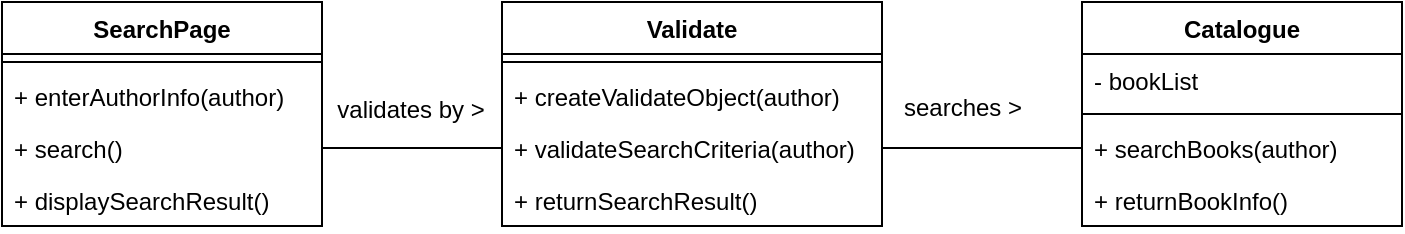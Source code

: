 <mxfile version="24.8.4">
  <diagram name="Page-1" id="JntfsrQcaffQqnvCE82w">
    <mxGraphModel dx="1050" dy="522" grid="1" gridSize="10" guides="1" tooltips="1" connect="1" arrows="1" fold="1" page="1" pageScale="1" pageWidth="850" pageHeight="1100" math="0" shadow="0">
      <root>
        <mxCell id="0" />
        <mxCell id="1" parent="0" />
        <mxCell id="VXYzMCs_QuaBbMpxWewN-1" value="SearchPage" style="swimlane;fontStyle=1;align=center;verticalAlign=top;childLayout=stackLayout;horizontal=1;startSize=26;horizontalStack=0;resizeParent=1;resizeParentMax=0;resizeLast=0;collapsible=1;marginBottom=0;whiteSpace=wrap;html=1;" vertex="1" parent="1">
          <mxGeometry x="60" y="160" width="160" height="112" as="geometry" />
        </mxCell>
        <mxCell id="VXYzMCs_QuaBbMpxWewN-3" value="" style="line;strokeWidth=1;fillColor=none;align=left;verticalAlign=middle;spacingTop=-1;spacingLeft=3;spacingRight=3;rotatable=0;labelPosition=right;points=[];portConstraint=eastwest;strokeColor=inherit;" vertex="1" parent="VXYzMCs_QuaBbMpxWewN-1">
          <mxGeometry y="26" width="160" height="8" as="geometry" />
        </mxCell>
        <mxCell id="VXYzMCs_QuaBbMpxWewN-13" value="+ enterAuthorInfo(author)" style="text;strokeColor=none;fillColor=none;align=left;verticalAlign=top;spacingLeft=4;spacingRight=4;overflow=hidden;rotatable=0;points=[[0,0.5],[1,0.5]];portConstraint=eastwest;whiteSpace=wrap;html=1;" vertex="1" parent="VXYzMCs_QuaBbMpxWewN-1">
          <mxGeometry y="34" width="160" height="26" as="geometry" />
        </mxCell>
        <mxCell id="VXYzMCs_QuaBbMpxWewN-14" value="+ search()" style="text;strokeColor=none;fillColor=none;align=left;verticalAlign=top;spacingLeft=4;spacingRight=4;overflow=hidden;rotatable=0;points=[[0,0.5],[1,0.5]];portConstraint=eastwest;whiteSpace=wrap;html=1;" vertex="1" parent="VXYzMCs_QuaBbMpxWewN-1">
          <mxGeometry y="60" width="160" height="26" as="geometry" />
        </mxCell>
        <mxCell id="VXYzMCs_QuaBbMpxWewN-4" value="+ displaySearchResult()" style="text;strokeColor=none;fillColor=none;align=left;verticalAlign=top;spacingLeft=4;spacingRight=4;overflow=hidden;rotatable=0;points=[[0,0.5],[1,0.5]];portConstraint=eastwest;whiteSpace=wrap;html=1;" vertex="1" parent="VXYzMCs_QuaBbMpxWewN-1">
          <mxGeometry y="86" width="160" height="26" as="geometry" />
        </mxCell>
        <mxCell id="VXYzMCs_QuaBbMpxWewN-5" value="Validate" style="swimlane;fontStyle=1;align=center;verticalAlign=top;childLayout=stackLayout;horizontal=1;startSize=26;horizontalStack=0;resizeParent=1;resizeParentMax=0;resizeLast=0;collapsible=1;marginBottom=0;whiteSpace=wrap;html=1;" vertex="1" parent="1">
          <mxGeometry x="310" y="160" width="190" height="112" as="geometry" />
        </mxCell>
        <mxCell id="VXYzMCs_QuaBbMpxWewN-7" value="" style="line;strokeWidth=1;fillColor=none;align=left;verticalAlign=middle;spacingTop=-1;spacingLeft=3;spacingRight=3;rotatable=0;labelPosition=right;points=[];portConstraint=eastwest;strokeColor=inherit;" vertex="1" parent="VXYzMCs_QuaBbMpxWewN-5">
          <mxGeometry y="26" width="190" height="8" as="geometry" />
        </mxCell>
        <mxCell id="VXYzMCs_QuaBbMpxWewN-16" value="+ createValidateObject(author)" style="text;strokeColor=none;fillColor=none;align=left;verticalAlign=top;spacingLeft=4;spacingRight=4;overflow=hidden;rotatable=0;points=[[0,0.5],[1,0.5]];portConstraint=eastwest;whiteSpace=wrap;html=1;" vertex="1" parent="VXYzMCs_QuaBbMpxWewN-5">
          <mxGeometry y="34" width="190" height="26" as="geometry" />
        </mxCell>
        <mxCell id="VXYzMCs_QuaBbMpxWewN-15" value="+ validateSearchCriteria(author)" style="text;strokeColor=none;fillColor=none;align=left;verticalAlign=top;spacingLeft=4;spacingRight=4;overflow=hidden;rotatable=0;points=[[0,0.5],[1,0.5]];portConstraint=eastwest;whiteSpace=wrap;html=1;" vertex="1" parent="VXYzMCs_QuaBbMpxWewN-5">
          <mxGeometry y="60" width="190" height="26" as="geometry" />
        </mxCell>
        <mxCell id="VXYzMCs_QuaBbMpxWewN-8" value="+ returnSearchResult()" style="text;strokeColor=none;fillColor=none;align=left;verticalAlign=top;spacingLeft=4;spacingRight=4;overflow=hidden;rotatable=0;points=[[0,0.5],[1,0.5]];portConstraint=eastwest;whiteSpace=wrap;html=1;" vertex="1" parent="VXYzMCs_QuaBbMpxWewN-5">
          <mxGeometry y="86" width="190" height="26" as="geometry" />
        </mxCell>
        <mxCell id="VXYzMCs_QuaBbMpxWewN-9" value="Catalogue" style="swimlane;fontStyle=1;align=center;verticalAlign=top;childLayout=stackLayout;horizontal=1;startSize=26;horizontalStack=0;resizeParent=1;resizeParentMax=0;resizeLast=0;collapsible=1;marginBottom=0;whiteSpace=wrap;html=1;" vertex="1" parent="1">
          <mxGeometry x="600" y="160" width="160" height="112" as="geometry" />
        </mxCell>
        <mxCell id="VXYzMCs_QuaBbMpxWewN-10" value="- bookList" style="text;strokeColor=none;fillColor=none;align=left;verticalAlign=top;spacingLeft=4;spacingRight=4;overflow=hidden;rotatable=0;points=[[0,0.5],[1,0.5]];portConstraint=eastwest;whiteSpace=wrap;html=1;" vertex="1" parent="VXYzMCs_QuaBbMpxWewN-9">
          <mxGeometry y="26" width="160" height="26" as="geometry" />
        </mxCell>
        <mxCell id="VXYzMCs_QuaBbMpxWewN-11" value="" style="line;strokeWidth=1;fillColor=none;align=left;verticalAlign=middle;spacingTop=-1;spacingLeft=3;spacingRight=3;rotatable=0;labelPosition=right;points=[];portConstraint=eastwest;strokeColor=inherit;" vertex="1" parent="VXYzMCs_QuaBbMpxWewN-9">
          <mxGeometry y="52" width="160" height="8" as="geometry" />
        </mxCell>
        <mxCell id="VXYzMCs_QuaBbMpxWewN-12" value="+ searchBooks(author)" style="text;strokeColor=none;fillColor=none;align=left;verticalAlign=top;spacingLeft=4;spacingRight=4;overflow=hidden;rotatable=0;points=[[0,0.5],[1,0.5]];portConstraint=eastwest;whiteSpace=wrap;html=1;" vertex="1" parent="VXYzMCs_QuaBbMpxWewN-9">
          <mxGeometry y="60" width="160" height="26" as="geometry" />
        </mxCell>
        <mxCell id="VXYzMCs_QuaBbMpxWewN-17" value="+ returnBookInfo()" style="text;strokeColor=none;fillColor=none;align=left;verticalAlign=top;spacingLeft=4;spacingRight=4;overflow=hidden;rotatable=0;points=[[0,0.5],[1,0.5]];portConstraint=eastwest;whiteSpace=wrap;html=1;" vertex="1" parent="VXYzMCs_QuaBbMpxWewN-9">
          <mxGeometry y="86" width="160" height="26" as="geometry" />
        </mxCell>
        <mxCell id="VXYzMCs_QuaBbMpxWewN-19" value="" style="endArrow=none;html=1;rounded=0;exitX=1;exitY=0.5;exitDx=0;exitDy=0;entryX=0;entryY=0.5;entryDx=0;entryDy=0;" edge="1" parent="1" source="VXYzMCs_QuaBbMpxWewN-14" target="VXYzMCs_QuaBbMpxWewN-15">
          <mxGeometry width="50" height="50" relative="1" as="geometry">
            <mxPoint x="240" y="240" as="sourcePoint" />
            <mxPoint x="290" y="190" as="targetPoint" />
          </mxGeometry>
        </mxCell>
        <mxCell id="VXYzMCs_QuaBbMpxWewN-20" value="" style="endArrow=none;html=1;rounded=0;exitX=1;exitY=0.5;exitDx=0;exitDy=0;entryX=0;entryY=0.5;entryDx=0;entryDy=0;" edge="1" parent="1" source="VXYzMCs_QuaBbMpxWewN-15" target="VXYzMCs_QuaBbMpxWewN-12">
          <mxGeometry width="50" height="50" relative="1" as="geometry">
            <mxPoint x="560" y="360" as="sourcePoint" />
            <mxPoint x="610" y="310" as="targetPoint" />
          </mxGeometry>
        </mxCell>
        <mxCell id="VXYzMCs_QuaBbMpxWewN-21" value="validates by &amp;gt;" style="text;html=1;align=center;verticalAlign=middle;resizable=0;points=[];autosize=1;strokeColor=none;fillColor=none;" vertex="1" parent="1">
          <mxGeometry x="214" y="199" width="100" height="30" as="geometry" />
        </mxCell>
        <mxCell id="VXYzMCs_QuaBbMpxWewN-22" value="searches &amp;gt;" style="text;html=1;align=center;verticalAlign=middle;resizable=0;points=[];autosize=1;strokeColor=none;fillColor=none;" vertex="1" parent="1">
          <mxGeometry x="500" y="198" width="80" height="30" as="geometry" />
        </mxCell>
      </root>
    </mxGraphModel>
  </diagram>
</mxfile>
